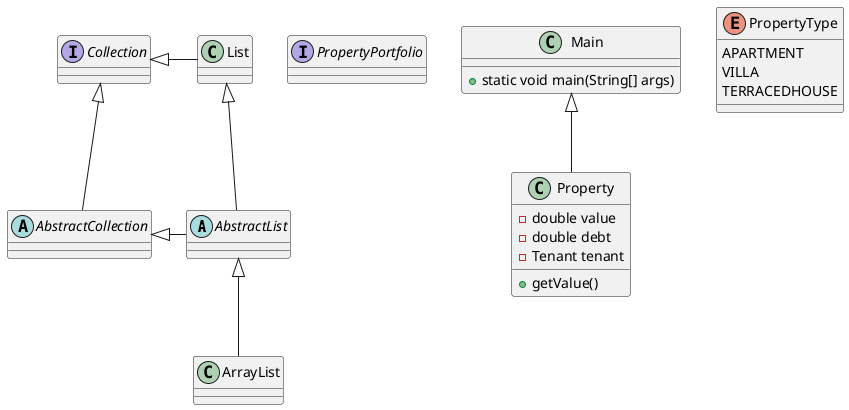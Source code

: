 @startuml
'https://plantuml.com/class-diagram

abstract class AbstractList
abstract AbstractCollection
interface PropertyPortfolio
interface Collection

List <|-- AbstractList
Collection <|-- AbstractCollection

Collection <|- List
AbstractCollection <|- AbstractList
AbstractList <|-- ArrayList

Main <|-- Property

class Property {
- double value
- double debt
- Tenant tenant
+ getValue()

}

class Main{
+ static void main(String[] args)

}

enum PropertyType {
APARTMENT
VILLA
TERRACEDHOUSE
}

@enduml